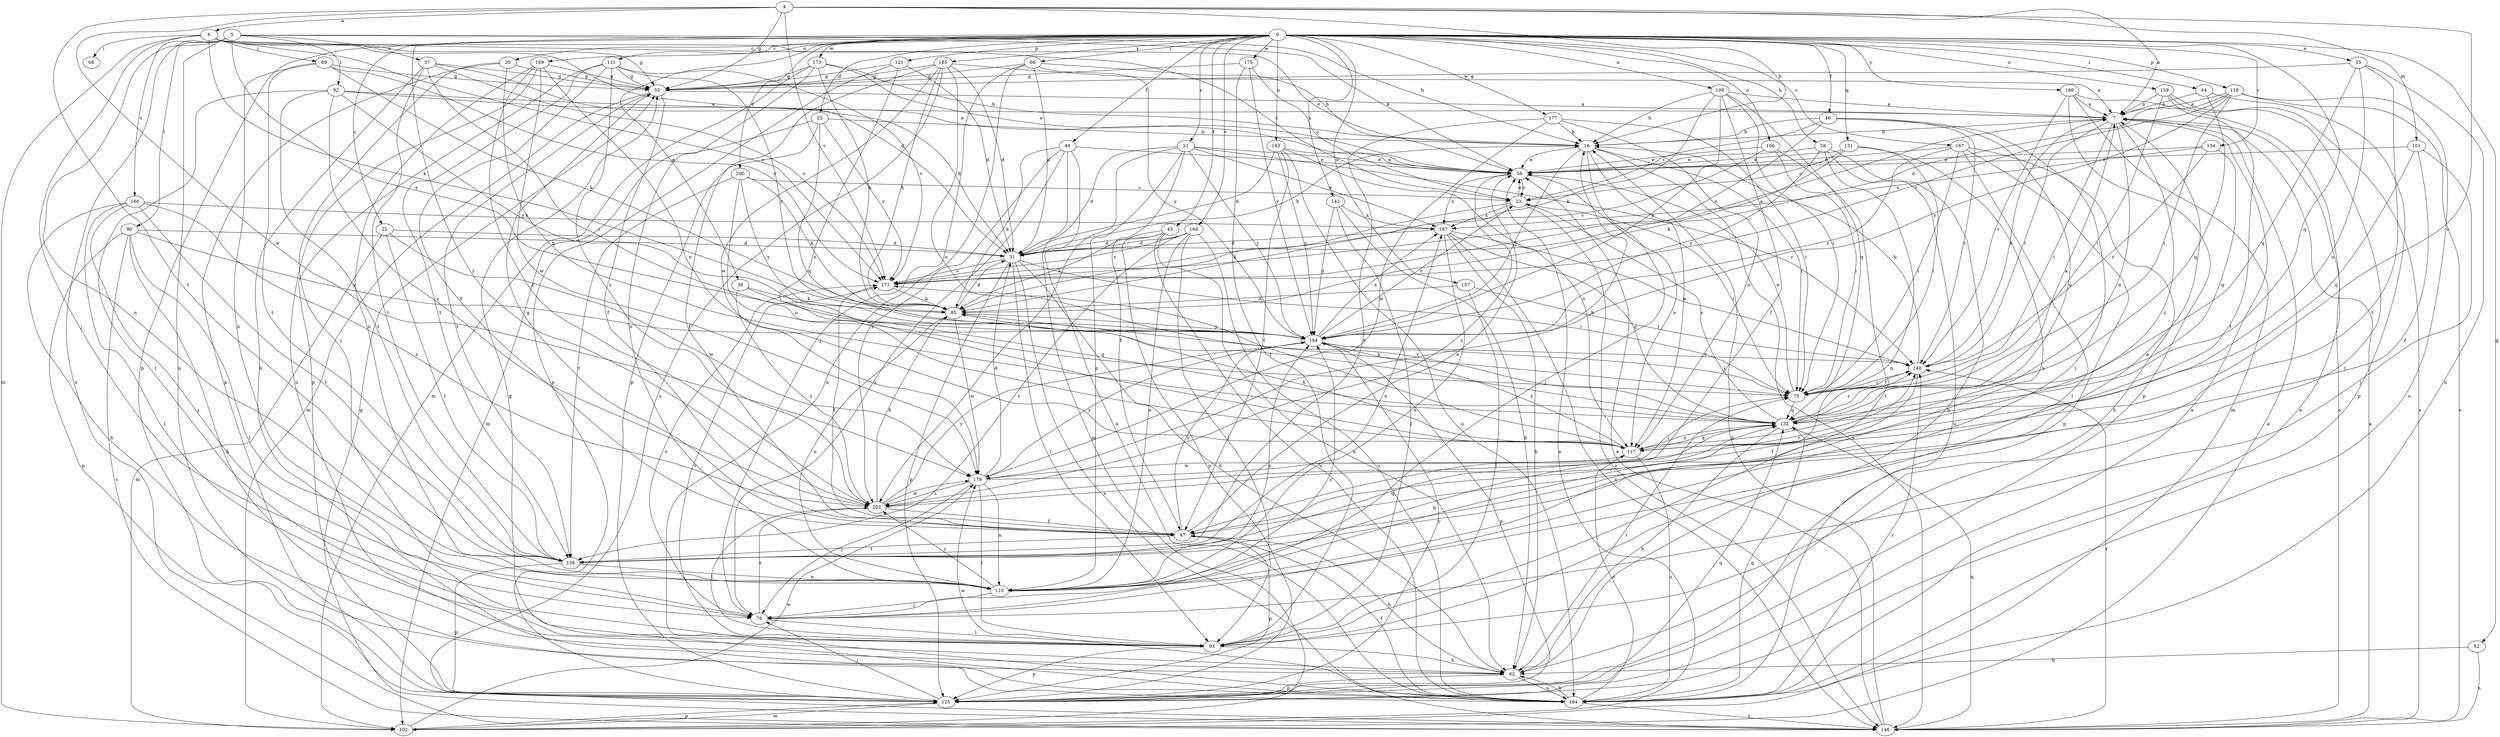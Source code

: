 strict digraph  {
0;
4;
5;
6;
7;
16;
20;
21;
22;
23;
25;
31;
35;
36;
37;
38;
44;
45;
46;
47;
52;
55;
58;
62;
64;
66;
68;
69;
70;
78;
85;
90;
92;
93;
101;
102;
106;
109;
110;
111;
117;
118;
121;
125;
131;
132;
134;
140;
142;
146;
148;
156;
157;
159;
163;
164;
167;
168;
169;
171;
173;
175;
177;
179;
185;
187;
188;
194;
200;
202;
0 -> 20  [label=c];
0 -> 21  [label=c];
0 -> 22  [label=c];
0 -> 25  [label=d];
0 -> 35  [label=e];
0 -> 36  [label=e];
0 -> 44  [label=f];
0 -> 45  [label=f];
0 -> 46  [label=f];
0 -> 52  [label=g];
0 -> 58  [label=h];
0 -> 64  [label=i];
0 -> 66  [label=i];
0 -> 106  [label=n];
0 -> 109  [label=n];
0 -> 111  [label=o];
0 -> 118  [label=p];
0 -> 121  [label=p];
0 -> 125  [label=p];
0 -> 131  [label=q];
0 -> 132  [label=q];
0 -> 134  [label=r];
0 -> 142  [label=s];
0 -> 157  [label=u];
0 -> 159  [label=u];
0 -> 163  [label=u];
0 -> 167  [label=v];
0 -> 168  [label=v];
0 -> 169  [label=v];
0 -> 173  [label=w];
0 -> 175  [label=w];
0 -> 177  [label=w];
0 -> 185  [label=x];
0 -> 188  [label=y];
0 -> 200  [label=z];
0 -> 202  [label=z];
4 -> 6  [label=a];
4 -> 7  [label=a];
4 -> 16  [label=b];
4 -> 55  [label=g];
4 -> 101  [label=m];
4 -> 117  [label=o];
4 -> 156  [label=t];
4 -> 171  [label=v];
4 -> 179  [label=w];
5 -> 16  [label=b];
5 -> 37  [label=e];
5 -> 38  [label=e];
5 -> 90  [label=l];
5 -> 92  [label=l];
5 -> 110  [label=n];
5 -> 146  [label=s];
5 -> 148  [label=s];
5 -> 164  [label=u];
5 -> 194  [label=y];
6 -> 23  [label=c];
6 -> 31  [label=d];
6 -> 38  [label=e];
6 -> 55  [label=g];
6 -> 68  [label=i];
6 -> 69  [label=i];
6 -> 78  [label=j];
6 -> 85  [label=k];
6 -> 102  [label=m];
6 -> 171  [label=v];
7 -> 16  [label=b];
7 -> 70  [label=i];
7 -> 117  [label=o];
7 -> 140  [label=r];
7 -> 202  [label=z];
16 -> 38  [label=e];
16 -> 70  [label=i];
16 -> 78  [label=j];
16 -> 117  [label=o];
16 -> 148  [label=s];
16 -> 194  [label=y];
20 -> 55  [label=g];
20 -> 78  [label=j];
20 -> 125  [label=p];
20 -> 132  [label=q];
21 -> 31  [label=d];
21 -> 38  [label=e];
21 -> 47  [label=f];
21 -> 110  [label=n];
21 -> 140  [label=r];
21 -> 187  [label=x];
21 -> 194  [label=y];
21 -> 202  [label=z];
22 -> 31  [label=d];
22 -> 102  [label=m];
22 -> 156  [label=t];
22 -> 179  [label=w];
23 -> 38  [label=e];
23 -> 70  [label=i];
23 -> 85  [label=k];
23 -> 148  [label=s];
23 -> 187  [label=x];
25 -> 16  [label=b];
25 -> 47  [label=f];
25 -> 102  [label=m];
25 -> 132  [label=q];
25 -> 171  [label=v];
31 -> 16  [label=b];
31 -> 62  [label=h];
31 -> 70  [label=i];
31 -> 93  [label=l];
31 -> 125  [label=p];
31 -> 148  [label=s];
31 -> 171  [label=v];
35 -> 55  [label=g];
35 -> 117  [label=o];
35 -> 132  [label=q];
35 -> 156  [label=t];
35 -> 164  [label=u];
36 -> 85  [label=k];
36 -> 132  [label=q];
36 -> 202  [label=z];
37 -> 38  [label=e];
37 -> 55  [label=g];
37 -> 62  [label=h];
37 -> 70  [label=i];
37 -> 156  [label=t];
37 -> 171  [label=v];
38 -> 23  [label=c];
38 -> 117  [label=o];
38 -> 187  [label=x];
38 -> 202  [label=z];
44 -> 38  [label=e];
44 -> 78  [label=j];
44 -> 85  [label=k];
44 -> 102  [label=m];
44 -> 164  [label=u];
44 -> 202  [label=z];
45 -> 31  [label=d];
45 -> 62  [label=h];
45 -> 85  [label=k];
45 -> 125  [label=p];
45 -> 164  [label=u];
46 -> 16  [label=b];
46 -> 23  [label=c];
46 -> 78  [label=j];
46 -> 117  [label=o];
46 -> 140  [label=r];
46 -> 171  [label=v];
47 -> 38  [label=e];
47 -> 55  [label=g];
47 -> 62  [label=h];
47 -> 125  [label=p];
47 -> 156  [label=t];
47 -> 194  [label=y];
52 -> 62  [label=h];
52 -> 148  [label=s];
55 -> 7  [label=a];
55 -> 47  [label=f];
55 -> 102  [label=m];
55 -> 156  [label=t];
58 -> 38  [label=e];
58 -> 62  [label=h];
58 -> 110  [label=n];
58 -> 164  [label=u];
58 -> 194  [label=y];
62 -> 70  [label=i];
62 -> 125  [label=p];
62 -> 164  [label=u];
64 -> 7  [label=a];
64 -> 125  [label=p];
64 -> 132  [label=q];
66 -> 16  [label=b];
66 -> 31  [label=d];
66 -> 55  [label=g];
66 -> 78  [label=j];
66 -> 164  [label=u];
66 -> 194  [label=y];
69 -> 55  [label=g];
69 -> 85  [label=k];
69 -> 110  [label=n];
69 -> 156  [label=t];
69 -> 171  [label=v];
70 -> 38  [label=e];
70 -> 85  [label=k];
70 -> 132  [label=q];
70 -> 140  [label=r];
78 -> 93  [label=l];
78 -> 171  [label=v];
78 -> 194  [label=y];
78 -> 202  [label=z];
85 -> 31  [label=d];
85 -> 110  [label=n];
85 -> 179  [label=w];
85 -> 194  [label=y];
90 -> 31  [label=d];
90 -> 62  [label=h];
90 -> 93  [label=l];
90 -> 125  [label=p];
90 -> 148  [label=s];
90 -> 194  [label=y];
92 -> 7  [label=a];
92 -> 31  [label=d];
92 -> 93  [label=l];
92 -> 156  [label=t];
92 -> 194  [label=y];
92 -> 202  [label=z];
93 -> 62  [label=h];
93 -> 125  [label=p];
93 -> 171  [label=v];
101 -> 38  [label=e];
101 -> 47  [label=f];
101 -> 78  [label=j];
101 -> 132  [label=q];
102 -> 7  [label=a];
102 -> 38  [label=e];
102 -> 125  [label=p];
102 -> 179  [label=w];
106 -> 38  [label=e];
106 -> 70  [label=i];
106 -> 93  [label=l];
106 -> 171  [label=v];
109 -> 7  [label=a];
109 -> 16  [label=b];
109 -> 47  [label=f];
109 -> 70  [label=i];
109 -> 85  [label=k];
109 -> 132  [label=q];
109 -> 194  [label=y];
110 -> 7  [label=a];
110 -> 78  [label=j];
110 -> 132  [label=q];
110 -> 194  [label=y];
110 -> 202  [label=z];
111 -> 47  [label=f];
111 -> 55  [label=g];
111 -> 125  [label=p];
111 -> 156  [label=t];
111 -> 171  [label=v];
111 -> 194  [label=y];
111 -> 202  [label=z];
117 -> 85  [label=k];
117 -> 132  [label=q];
117 -> 164  [label=u];
117 -> 179  [label=w];
117 -> 194  [label=y];
118 -> 7  [label=a];
118 -> 31  [label=d];
118 -> 70  [label=i];
118 -> 148  [label=s];
118 -> 164  [label=u];
118 -> 171  [label=v];
118 -> 194  [label=y];
121 -> 31  [label=d];
121 -> 55  [label=g];
121 -> 117  [label=o];
121 -> 125  [label=p];
125 -> 7  [label=a];
125 -> 78  [label=j];
125 -> 102  [label=m];
125 -> 132  [label=q];
125 -> 194  [label=y];
131 -> 23  [label=c];
131 -> 38  [label=e];
131 -> 70  [label=i];
131 -> 85  [label=k];
131 -> 110  [label=n];
132 -> 7  [label=a];
132 -> 23  [label=c];
132 -> 62  [label=h];
132 -> 117  [label=o];
132 -> 140  [label=r];
132 -> 171  [label=v];
134 -> 38  [label=e];
134 -> 132  [label=q];
134 -> 140  [label=r];
134 -> 187  [label=x];
140 -> 7  [label=a];
140 -> 16  [label=b];
140 -> 47  [label=f];
140 -> 70  [label=i];
142 -> 62  [label=h];
142 -> 93  [label=l];
142 -> 187  [label=x];
142 -> 194  [label=y];
146 -> 62  [label=h];
146 -> 78  [label=j];
146 -> 93  [label=l];
146 -> 156  [label=t];
146 -> 187  [label=x];
146 -> 202  [label=z];
148 -> 7  [label=a];
148 -> 16  [label=b];
148 -> 38  [label=e];
148 -> 55  [label=g];
148 -> 132  [label=q];
148 -> 140  [label=r];
156 -> 110  [label=n];
156 -> 125  [label=p];
156 -> 132  [label=q];
156 -> 187  [label=x];
157 -> 85  [label=k];
157 -> 93  [label=l];
157 -> 140  [label=r];
159 -> 7  [label=a];
159 -> 70  [label=i];
159 -> 93  [label=l];
159 -> 148  [label=s];
159 -> 156  [label=t];
163 -> 31  [label=d];
163 -> 38  [label=e];
163 -> 47  [label=f];
163 -> 117  [label=o];
163 -> 164  [label=u];
163 -> 194  [label=y];
164 -> 7  [label=a];
164 -> 47  [label=f];
164 -> 55  [label=g];
164 -> 62  [label=h];
164 -> 117  [label=o];
164 -> 132  [label=q];
164 -> 140  [label=r];
164 -> 148  [label=s];
164 -> 179  [label=w];
167 -> 38  [label=e];
167 -> 62  [label=h];
167 -> 70  [label=i];
167 -> 93  [label=l];
167 -> 125  [label=p];
167 -> 194  [label=y];
168 -> 31  [label=d];
168 -> 93  [label=l];
168 -> 110  [label=n];
168 -> 156  [label=t];
168 -> 164  [label=u];
168 -> 171  [label=v];
169 -> 55  [label=g];
169 -> 110  [label=n];
169 -> 117  [label=o];
169 -> 164  [label=u];
169 -> 179  [label=w];
169 -> 202  [label=z];
171 -> 7  [label=a];
171 -> 47  [label=f];
171 -> 85  [label=k];
173 -> 16  [label=b];
173 -> 38  [label=e];
173 -> 55  [label=g];
173 -> 85  [label=k];
173 -> 102  [label=m];
173 -> 110  [label=n];
175 -> 23  [label=c];
175 -> 55  [label=g];
175 -> 93  [label=l];
175 -> 194  [label=y];
177 -> 16  [label=b];
177 -> 70  [label=i];
177 -> 117  [label=o];
177 -> 156  [label=t];
177 -> 179  [label=w];
179 -> 16  [label=b];
179 -> 31  [label=d];
179 -> 70  [label=i];
179 -> 78  [label=j];
179 -> 93  [label=l];
179 -> 110  [label=n];
179 -> 194  [label=y];
179 -> 202  [label=z];
185 -> 7  [label=a];
185 -> 31  [label=d];
185 -> 55  [label=g];
185 -> 85  [label=k];
185 -> 117  [label=o];
185 -> 125  [label=p];
185 -> 148  [label=s];
185 -> 179  [label=w];
187 -> 31  [label=d];
187 -> 62  [label=h];
187 -> 110  [label=n];
187 -> 132  [label=q];
187 -> 140  [label=r];
187 -> 148  [label=s];
188 -> 7  [label=a];
188 -> 102  [label=m];
188 -> 125  [label=p];
188 -> 140  [label=r];
188 -> 148  [label=s];
194 -> 23  [label=c];
194 -> 70  [label=i];
194 -> 125  [label=p];
194 -> 140  [label=r];
194 -> 187  [label=x];
200 -> 23  [label=c];
200 -> 85  [label=k];
200 -> 117  [label=o];
200 -> 156  [label=t];
200 -> 194  [label=y];
202 -> 47  [label=f];
202 -> 85  [label=k];
202 -> 93  [label=l];
202 -> 140  [label=r];
202 -> 179  [label=w];
202 -> 194  [label=y];
}

